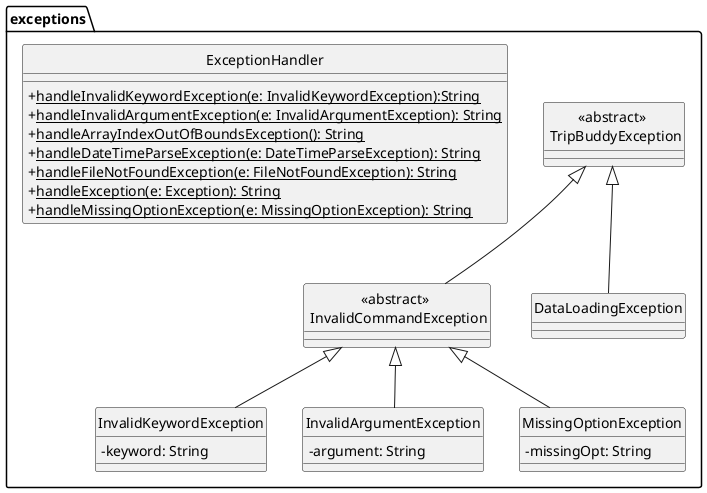@startuml
hide circle
skinparam classAttributeIconSize 0

' Remove the default class icon
skinparam classIconSize 0
package exceptions{
    class "<<abstract>> \n InvalidCommandException"
    class "<<abstract>> \n TripBuddyException"
    class InvalidKeywordException
    class InvalidArgumentException

    "<<abstract>> \n TripBuddyException" <|-- "<<abstract>> \n InvalidCommandException"
    "<<abstract>> \n InvalidCommandException" <|-- InvalidKeywordException
    "<<abstract>> \n InvalidCommandException" <|-- InvalidArgumentException
    "<<abstract>> \n InvalidCommandException" <|-- MissingOptionException
    "<<abstract>> \n TripBuddyException" <|-- DataLoadingException


    class ExceptionHandler {

    + <u>handleInvalidKeywordException(e: InvalidKeywordException):String
    + <u>handleInvalidArgumentException(e: InvalidArgumentException): String
    + <u>handleArrayIndexOutOfBoundsException(): String
    + <u>handleDateTimeParseException(e: DateTimeParseException): String
    + <u>handleFileNotFoundException(e: FileNotFoundException): String
    + <u>handleException(e: Exception): String
    + <u>handleMissingOptionException(e: MissingOptionException): String
    }

    class InvalidArgumentException {
    - argument: String
    }

    class "<<abstract>> \n InvalidCommandException" {

    }

    class MissingOptionException {
    -missingOpt: String
    }

    class InvalidKeywordException {
    - keyword: String

    }

    class "<<abstract>> \n TripBuddyException" {
    }

    class DataLoadingException
    }

@enduml